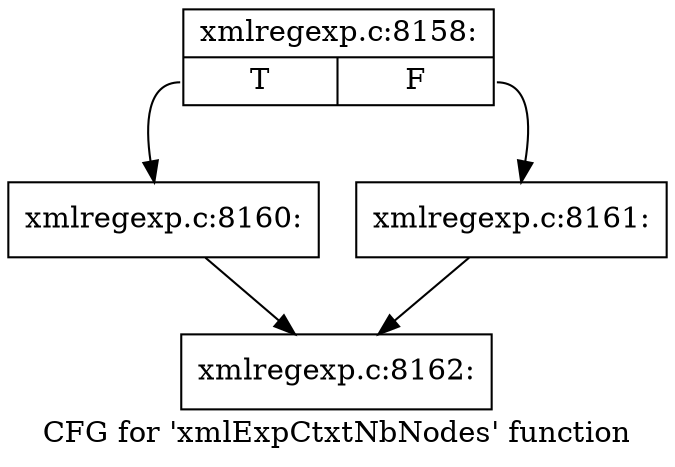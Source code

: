digraph "CFG for 'xmlExpCtxtNbNodes' function" {
	label="CFG for 'xmlExpCtxtNbNodes' function";

	Node0x563d9d6cbfc0 [shape=record,label="{xmlregexp.c:8158:|{<s0>T|<s1>F}}"];
	Node0x563d9d6cbfc0:s0 -> Node0x563d9d6cbdb0;
	Node0x563d9d6cbfc0:s1 -> Node0x563d9d6cc090;
	Node0x563d9d6cbdb0 [shape=record,label="{xmlregexp.c:8160:}"];
	Node0x563d9d6cbdb0 -> Node0x563d9d6cc100;
	Node0x563d9d6cc090 [shape=record,label="{xmlregexp.c:8161:}"];
	Node0x563d9d6cc090 -> Node0x563d9d6cc100;
	Node0x563d9d6cc100 [shape=record,label="{xmlregexp.c:8162:}"];
}
